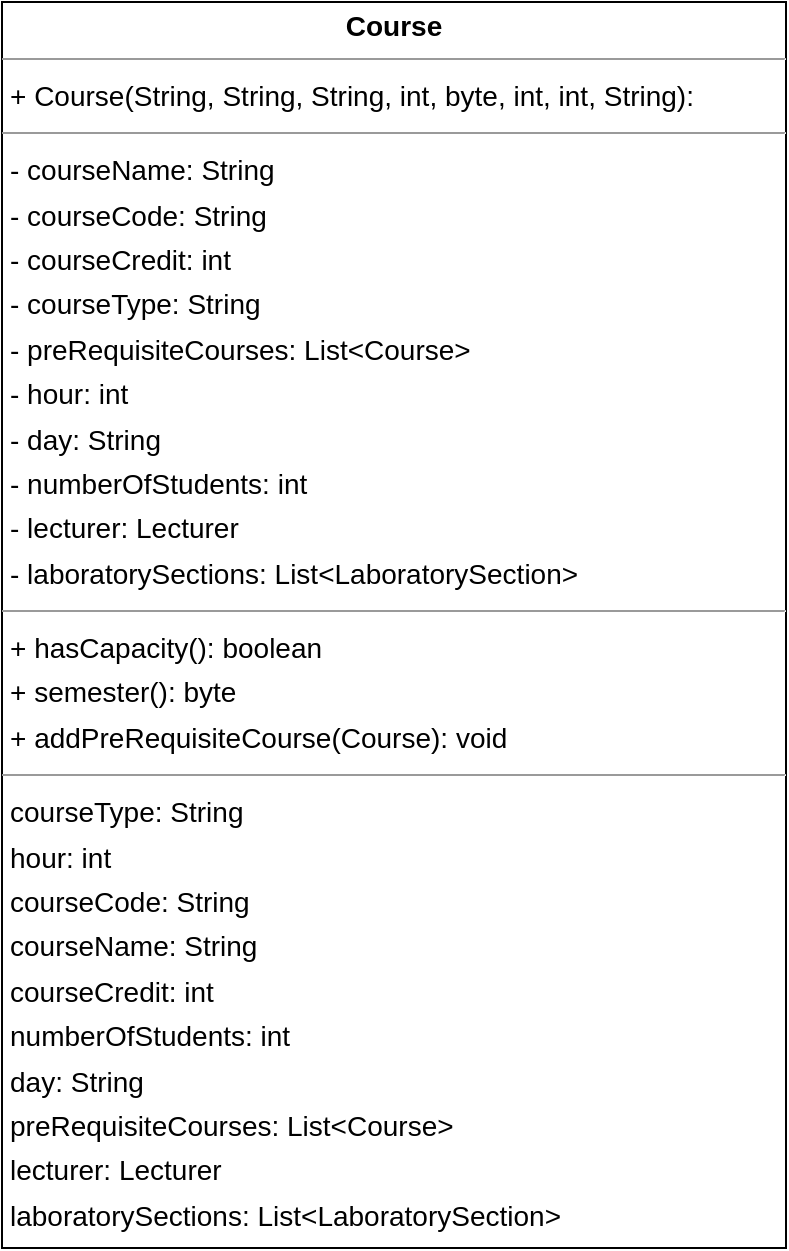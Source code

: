 <mxfile version="22.1.2" type="device">
  <diagram name="Page-1" id="SwVwc6btx6GhK7ysHuHt">
    <mxGraphModel dx="2103" dy="1775" grid="1" gridSize="10" guides="1" tooltips="1" connect="1" arrows="1" fold="1" page="1" pageScale="1" pageWidth="827" pageHeight="1169" math="0" shadow="0">
      <root>
        <mxCell id="0" />
        <mxCell id="1" parent="0" />
        <mxCell id="2W1vsx3_o9bXngoqDVbw-1" value="&lt;p style=&quot;margin:0px;margin-top:4px;text-align:center;&quot;&gt;&lt;b&gt;Course&lt;/b&gt;&lt;/p&gt;&lt;hr size=&quot;1&quot;/&gt;&lt;p style=&quot;margin:0 0 0 4px;line-height:1.6;&quot;&gt;+ Course(String, String, String, int, byte, int, int, String): &lt;/p&gt;&lt;hr size=&quot;1&quot;/&gt;&lt;p style=&quot;margin:0 0 0 4px;line-height:1.6;&quot;&gt;- courseName: String&lt;br/&gt;- courseCode: String&lt;br/&gt;- courseCredit: int&lt;br/&gt;- courseType: String&lt;br/&gt;- preRequisiteCourses: List&amp;lt;Course&amp;gt;&lt;br/&gt;- hour: int&lt;br/&gt;- day: String&lt;br/&gt;- numberOfStudents: int&lt;br/&gt;- lecturer: Lecturer&lt;br/&gt;- laboratorySections: List&amp;lt;LaboratorySection&amp;gt;&lt;/p&gt;&lt;hr size=&quot;1&quot;/&gt;&lt;p style=&quot;margin:0 0 0 4px;line-height:1.6;&quot;&gt;+ hasCapacity(): boolean&lt;br/&gt;+ semester(): byte&lt;br/&gt;+ addPreRequisiteCourse(Course): void&lt;/p&gt;&lt;hr size=&quot;1&quot;/&gt;&lt;p style=&quot;margin:0 0 0 4px;line-height:1.6;&quot;&gt; courseType: String&lt;br/&gt; hour: int&lt;br/&gt; courseCode: String&lt;br/&gt; courseName: String&lt;br/&gt; courseCredit: int&lt;br/&gt; numberOfStudents: int&lt;br/&gt; day: String&lt;br/&gt; preRequisiteCourses: List&amp;lt;Course&amp;gt;&lt;br/&gt; lecturer: Lecturer&lt;br/&gt; laboratorySections: List&amp;lt;LaboratorySection&amp;gt;&lt;/p&gt;" style="verticalAlign=top;align=left;overflow=fill;fontSize=14;fontFamily=Helvetica;html=1;rounded=0;shadow=0;comic=0;labelBackgroundColor=none;strokeWidth=1;" vertex="1" parent="1">
          <mxGeometry x="-564" y="-193" width="392" height="623" as="geometry" />
        </mxCell>
      </root>
    </mxGraphModel>
  </diagram>
</mxfile>
